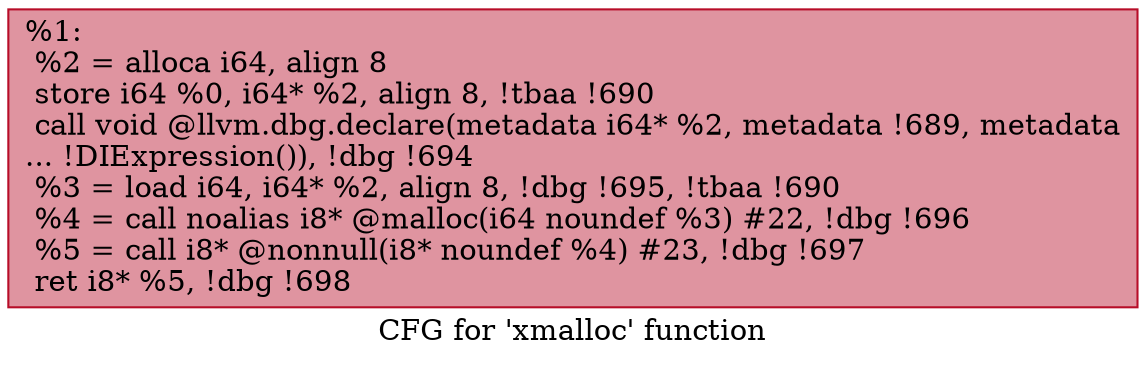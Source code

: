 digraph "CFG for 'xmalloc' function" {
	label="CFG for 'xmalloc' function";

	Node0x7194f0 [shape=record,color="#b70d28ff", style=filled, fillcolor="#b70d2870",label="{%1:\l  %2 = alloca i64, align 8\l  store i64 %0, i64* %2, align 8, !tbaa !690\l  call void @llvm.dbg.declare(metadata i64* %2, metadata !689, metadata\l... !DIExpression()), !dbg !694\l  %3 = load i64, i64* %2, align 8, !dbg !695, !tbaa !690\l  %4 = call noalias i8* @malloc(i64 noundef %3) #22, !dbg !696\l  %5 = call i8* @nonnull(i8* noundef %4) #23, !dbg !697\l  ret i8* %5, !dbg !698\l}"];
}
